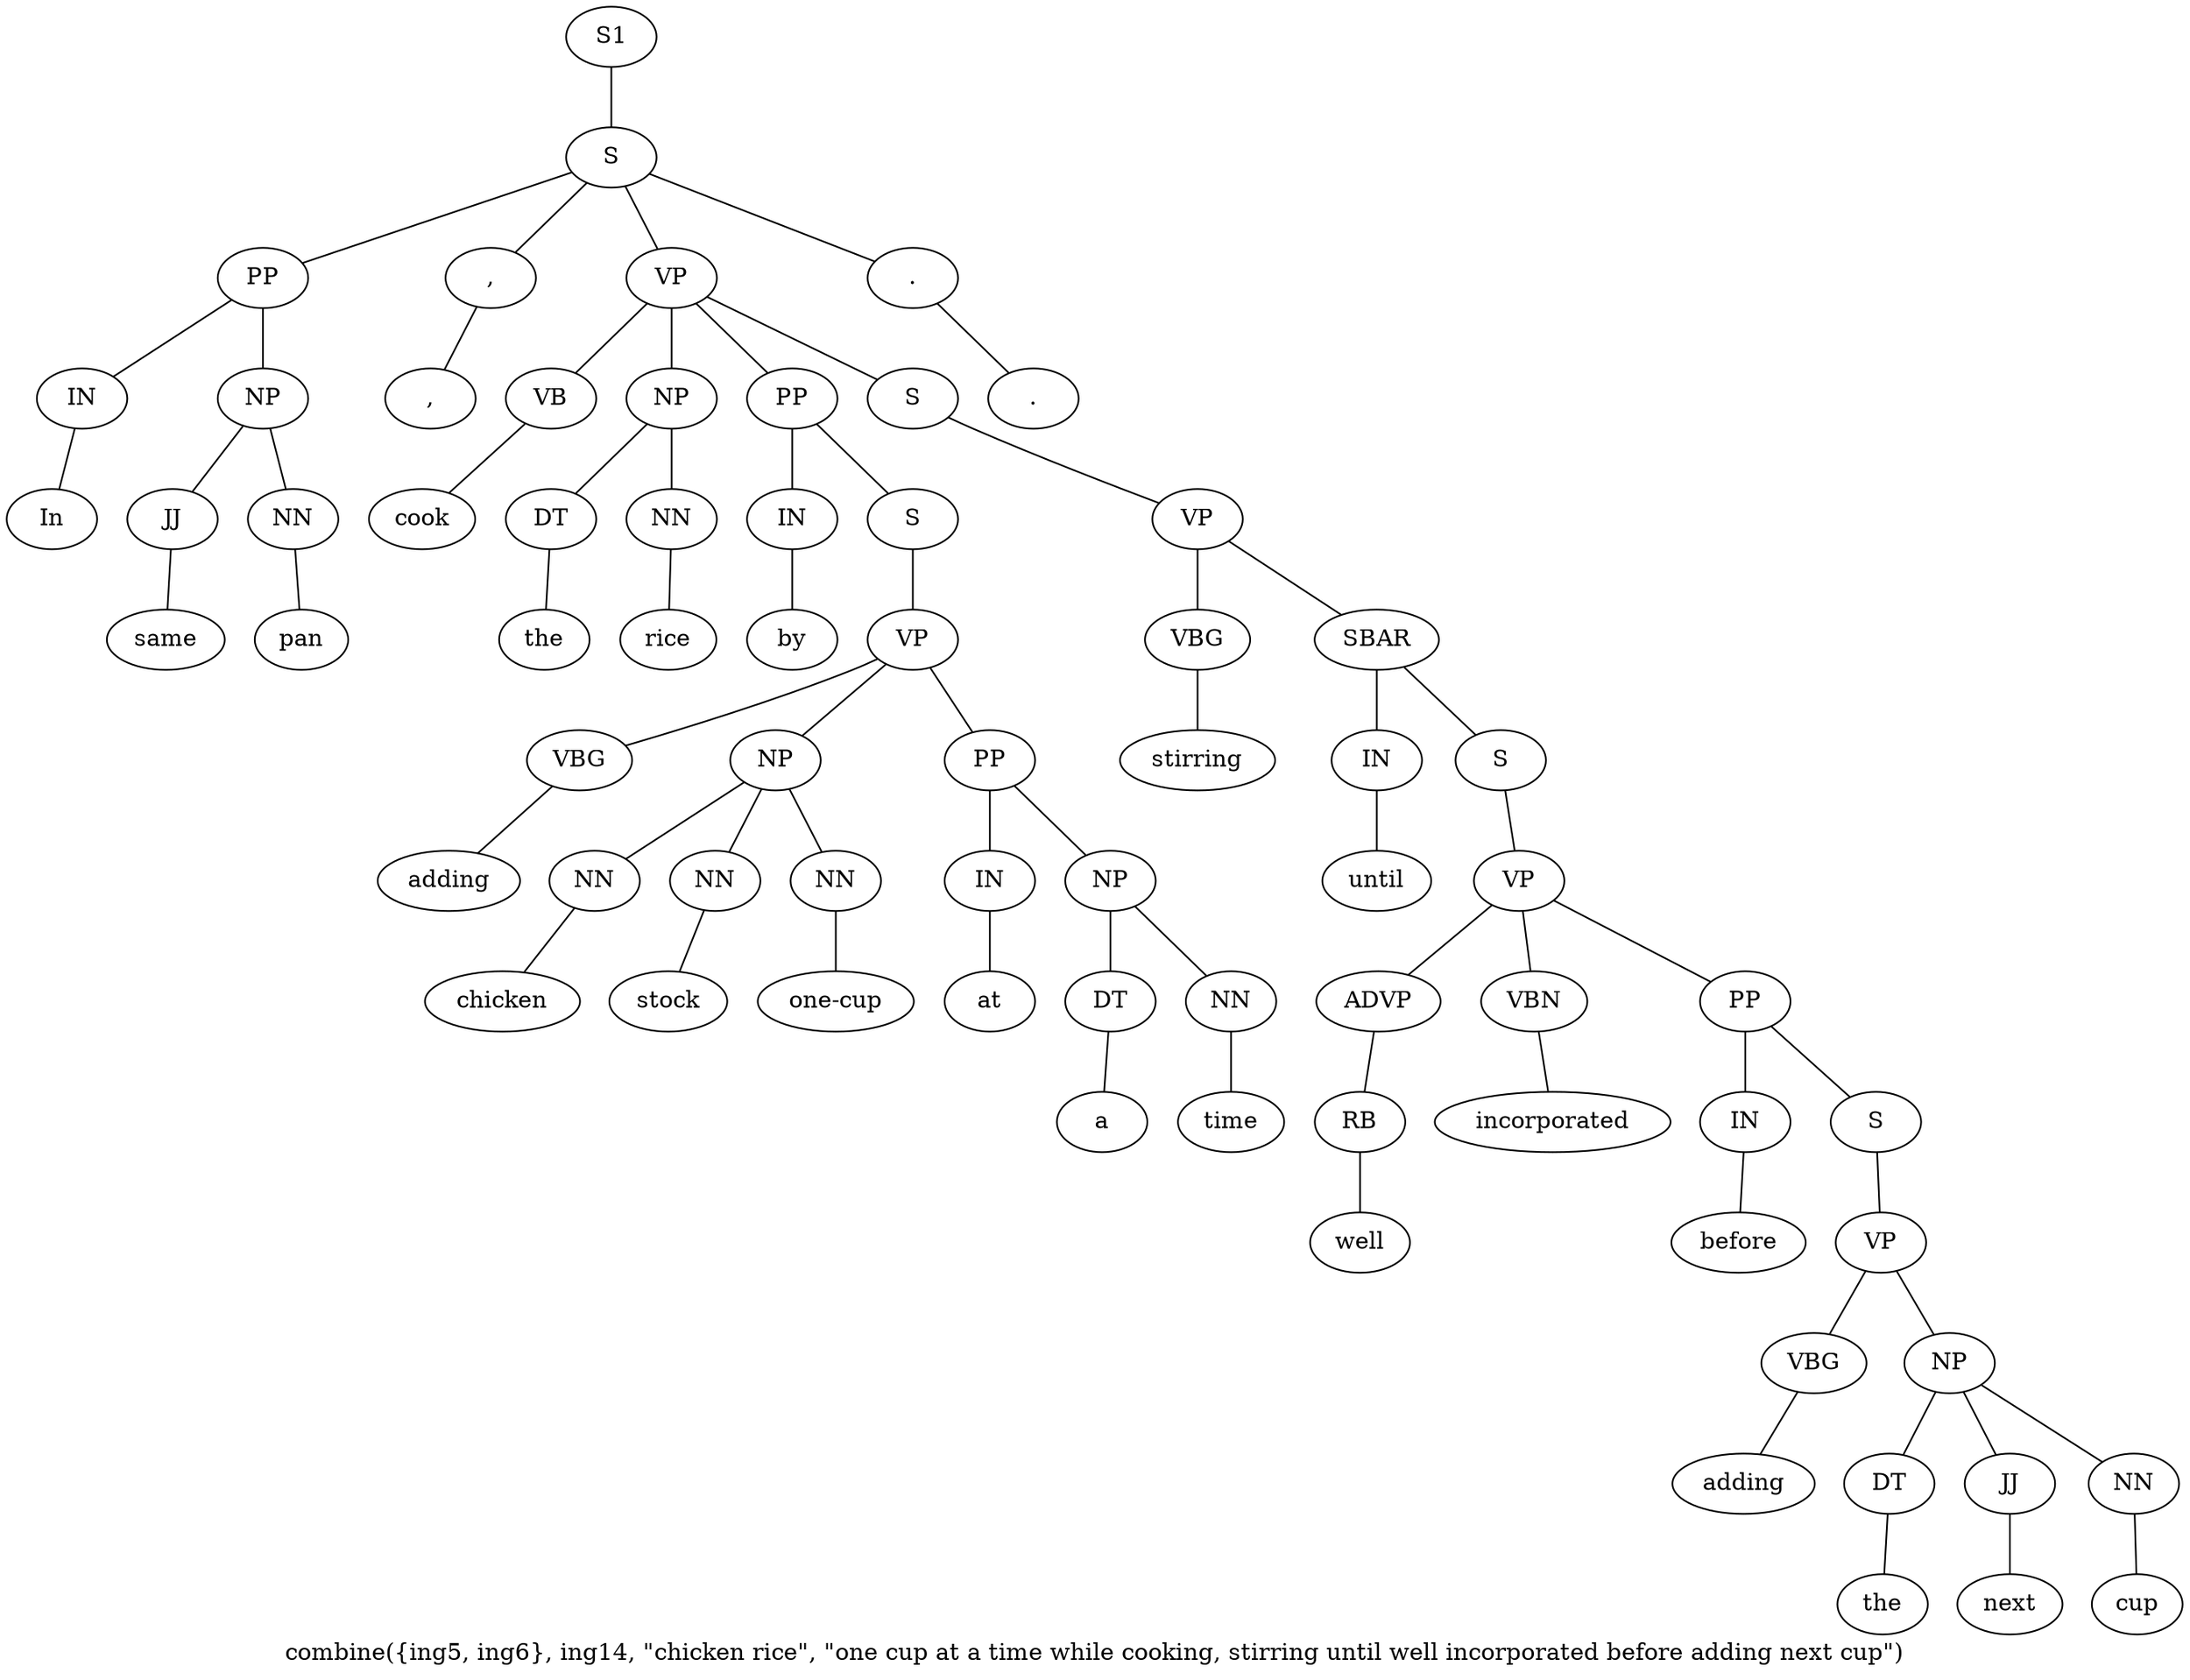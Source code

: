 graph SyntaxGraph {
	label = "combine({ing5, ing6}, ing14, \"chicken rice\", \"one cup at a time while cooking, stirring until well incorporated before adding next cup\")";
	Node0 [label="S1"];
	Node1 [label="S"];
	Node2 [label="PP"];
	Node3 [label="IN"];
	Node4 [label="In"];
	Node5 [label="NP"];
	Node6 [label="JJ"];
	Node7 [label="same"];
	Node8 [label="NN"];
	Node9 [label="pan"];
	Node10 [label=","];
	Node11 [label=","];
	Node12 [label="VP"];
	Node13 [label="VB"];
	Node14 [label="cook"];
	Node15 [label="NP"];
	Node16 [label="DT"];
	Node17 [label="the"];
	Node18 [label="NN"];
	Node19 [label="rice"];
	Node20 [label="PP"];
	Node21 [label="IN"];
	Node22 [label="by"];
	Node23 [label="S"];
	Node24 [label="VP"];
	Node25 [label="VBG"];
	Node26 [label="adding"];
	Node27 [label="NP"];
	Node28 [label="NN"];
	Node29 [label="chicken"];
	Node30 [label="NN"];
	Node31 [label="stock"];
	Node32 [label="NN"];
	Node33 [label="one-cup"];
	Node34 [label="PP"];
	Node35 [label="IN"];
	Node36 [label="at"];
	Node37 [label="NP"];
	Node38 [label="DT"];
	Node39 [label="a"];
	Node40 [label="NN"];
	Node41 [label="time"];
	Node42 [label="S"];
	Node43 [label="VP"];
	Node44 [label="VBG"];
	Node45 [label="stirring"];
	Node46 [label="SBAR"];
	Node47 [label="IN"];
	Node48 [label="until"];
	Node49 [label="S"];
	Node50 [label="VP"];
	Node51 [label="ADVP"];
	Node52 [label="RB"];
	Node53 [label="well"];
	Node54 [label="VBN"];
	Node55 [label="incorporated"];
	Node56 [label="PP"];
	Node57 [label="IN"];
	Node58 [label="before"];
	Node59 [label="S"];
	Node60 [label="VP"];
	Node61 [label="VBG"];
	Node62 [label="adding"];
	Node63 [label="NP"];
	Node64 [label="DT"];
	Node65 [label="the"];
	Node66 [label="JJ"];
	Node67 [label="next"];
	Node68 [label="NN"];
	Node69 [label="cup"];
	Node70 [label="."];
	Node71 [label="."];

	Node0 -- Node1;
	Node1 -- Node2;
	Node1 -- Node10;
	Node1 -- Node12;
	Node1 -- Node70;
	Node2 -- Node3;
	Node2 -- Node5;
	Node3 -- Node4;
	Node5 -- Node6;
	Node5 -- Node8;
	Node6 -- Node7;
	Node8 -- Node9;
	Node10 -- Node11;
	Node12 -- Node13;
	Node12 -- Node15;
	Node12 -- Node20;
	Node12 -- Node42;
	Node13 -- Node14;
	Node15 -- Node16;
	Node15 -- Node18;
	Node16 -- Node17;
	Node18 -- Node19;
	Node20 -- Node21;
	Node20 -- Node23;
	Node21 -- Node22;
	Node23 -- Node24;
	Node24 -- Node25;
	Node24 -- Node27;
	Node24 -- Node34;
	Node25 -- Node26;
	Node27 -- Node28;
	Node27 -- Node30;
	Node27 -- Node32;
	Node28 -- Node29;
	Node30 -- Node31;
	Node32 -- Node33;
	Node34 -- Node35;
	Node34 -- Node37;
	Node35 -- Node36;
	Node37 -- Node38;
	Node37 -- Node40;
	Node38 -- Node39;
	Node40 -- Node41;
	Node42 -- Node43;
	Node43 -- Node44;
	Node43 -- Node46;
	Node44 -- Node45;
	Node46 -- Node47;
	Node46 -- Node49;
	Node47 -- Node48;
	Node49 -- Node50;
	Node50 -- Node51;
	Node50 -- Node54;
	Node50 -- Node56;
	Node51 -- Node52;
	Node52 -- Node53;
	Node54 -- Node55;
	Node56 -- Node57;
	Node56 -- Node59;
	Node57 -- Node58;
	Node59 -- Node60;
	Node60 -- Node61;
	Node60 -- Node63;
	Node61 -- Node62;
	Node63 -- Node64;
	Node63 -- Node66;
	Node63 -- Node68;
	Node64 -- Node65;
	Node66 -- Node67;
	Node68 -- Node69;
	Node70 -- Node71;
}